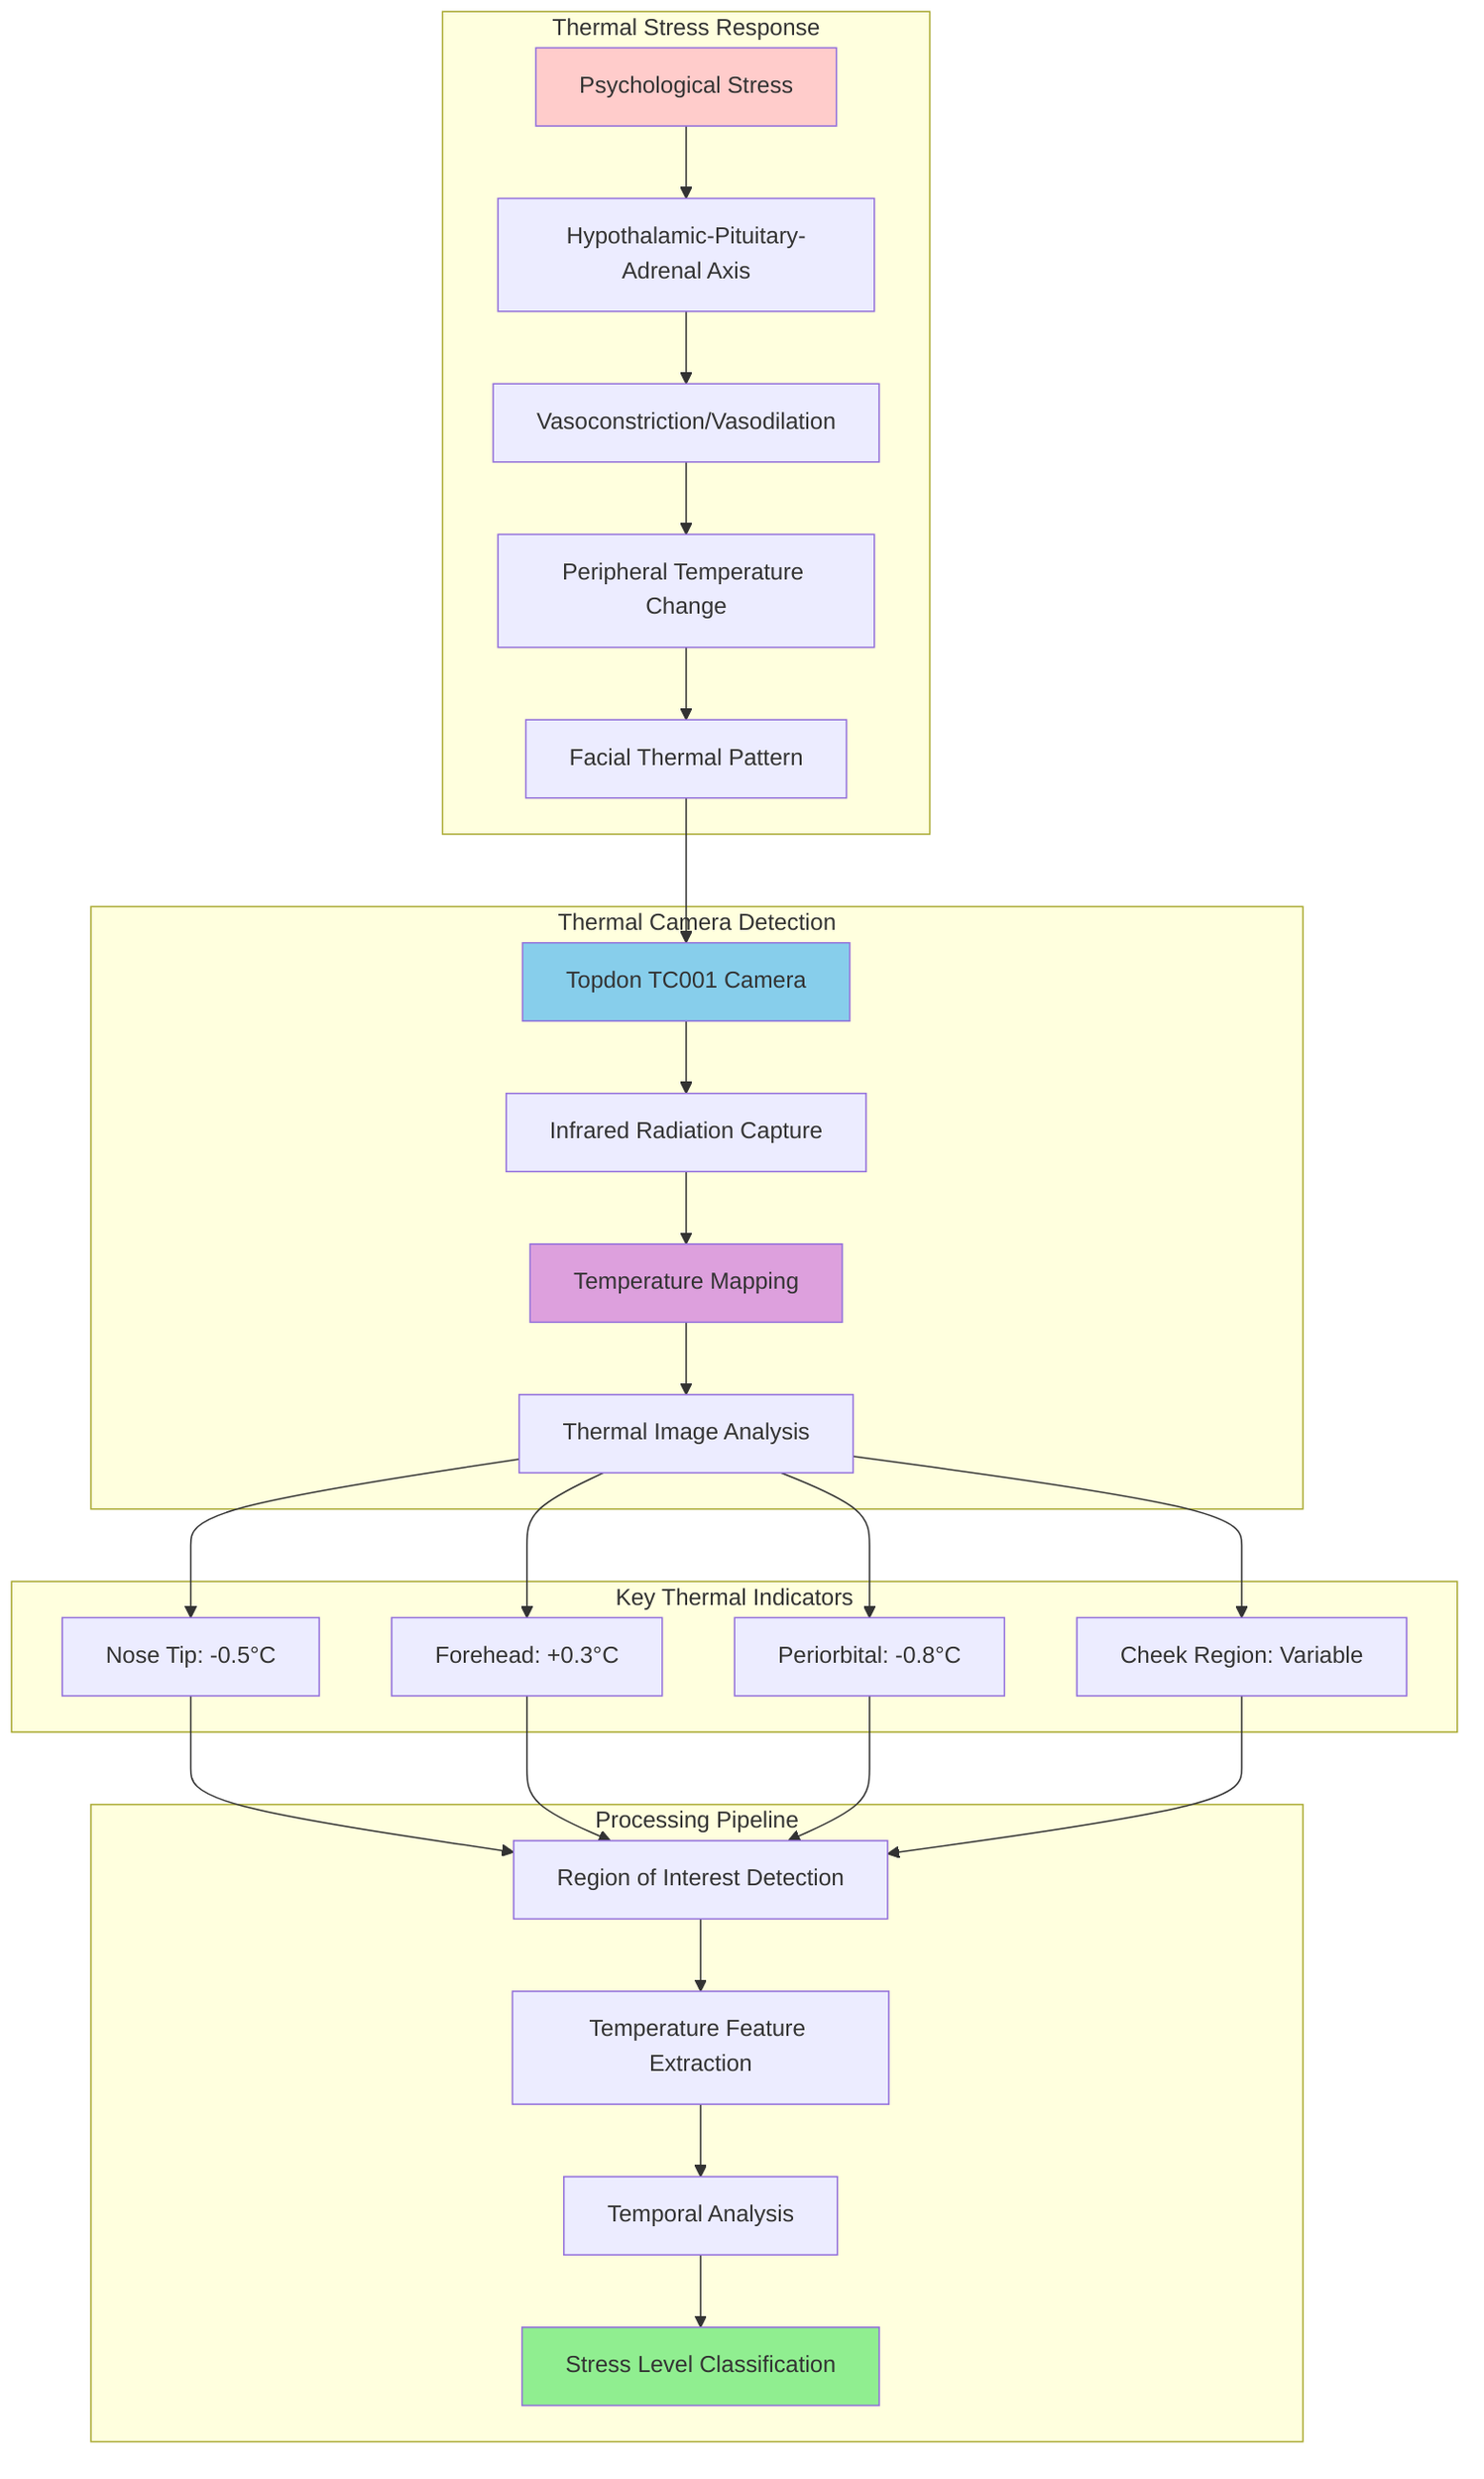 graph TD
    subgraph "Thermal Stress Response"
        A[Psychological Stress] --> B[Hypothalamic-Pituitary-Adrenal Axis]
        B --> C[Vasoconstriction/Vasodilation]
        C --> D[Peripheral Temperature Change]
        D --> E[Facial Thermal Pattern]
    end
    
    subgraph "Thermal Camera Detection"
        E --> F[Topdon TC001 Camera]
        F --> G[Infrared Radiation Capture]
        G --> H[Temperature Mapping]
        H --> I[Thermal Image Analysis]
    end
    
    subgraph "Key Thermal Indicators"
        I --> J[Nose Tip: -0.5°C]
        I --> K[Forehead: +0.3°C]
        I --> L[Periorbital: -0.8°C]
        I --> M[Cheek Region: Variable]
    end
    
    subgraph "Processing Pipeline"
        J --> N[Region of Interest Detection]
        K --> N
        L --> N
        M --> N
        N --> O[Temperature Feature Extraction]
        O --> P[Temporal Analysis]
        P --> Q[Stress Level Classification]
    end
    
    style A fill:#ffcccb
    style Q fill:#90ee90
    style F fill:#87ceeb
    style H fill:#dda0dd